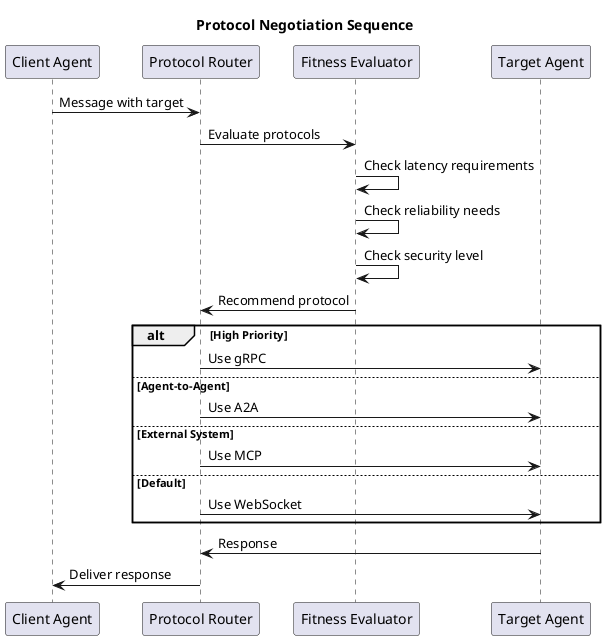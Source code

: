 @startuml
title Protocol Negotiation Sequence

participant "Client Agent" as Client
participant "Protocol Router" as Router
participant "Fitness Evaluator" as Fitness
participant "Target Agent" as Target

Client -> Router: Message with target
Router -> Fitness: Evaluate protocols
Fitness -> Fitness: Check latency requirements
Fitness -> Fitness: Check reliability needs
Fitness -> Fitness: Check security level
Fitness -> Router: Recommend protocol

alt High Priority
    Router -> Target: Use gRPC
else Agent-to-Agent
    Router -> Target: Use A2A
else External System
    Router -> Target: Use MCP
else Default
    Router -> Target: Use WebSocket
end

Target -> Router: Response
Router -> Client: Deliver response

@enduml